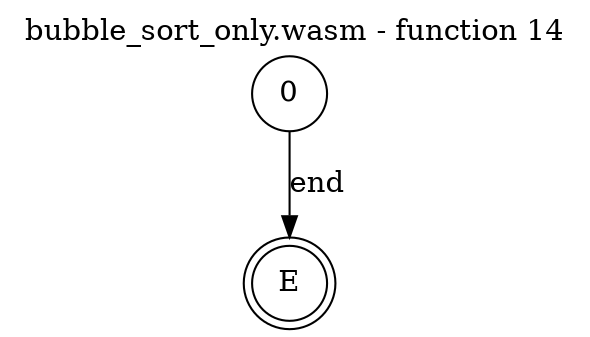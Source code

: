 digraph finite_state_machine {
    label = "bubble_sort_only.wasm - function 14"
    labelloc =  t
    labelfontsize = 16
    labelfontcolor = black
    labelfontname = "Helvetica"
    node [shape = doublecircle]; E ;
node [shape=circle, fontcolor=black, style="", label="0"]0
node [shape=circle, fontcolor=black, style="", label="E"]E
    0 -> E[label="end"];
}
